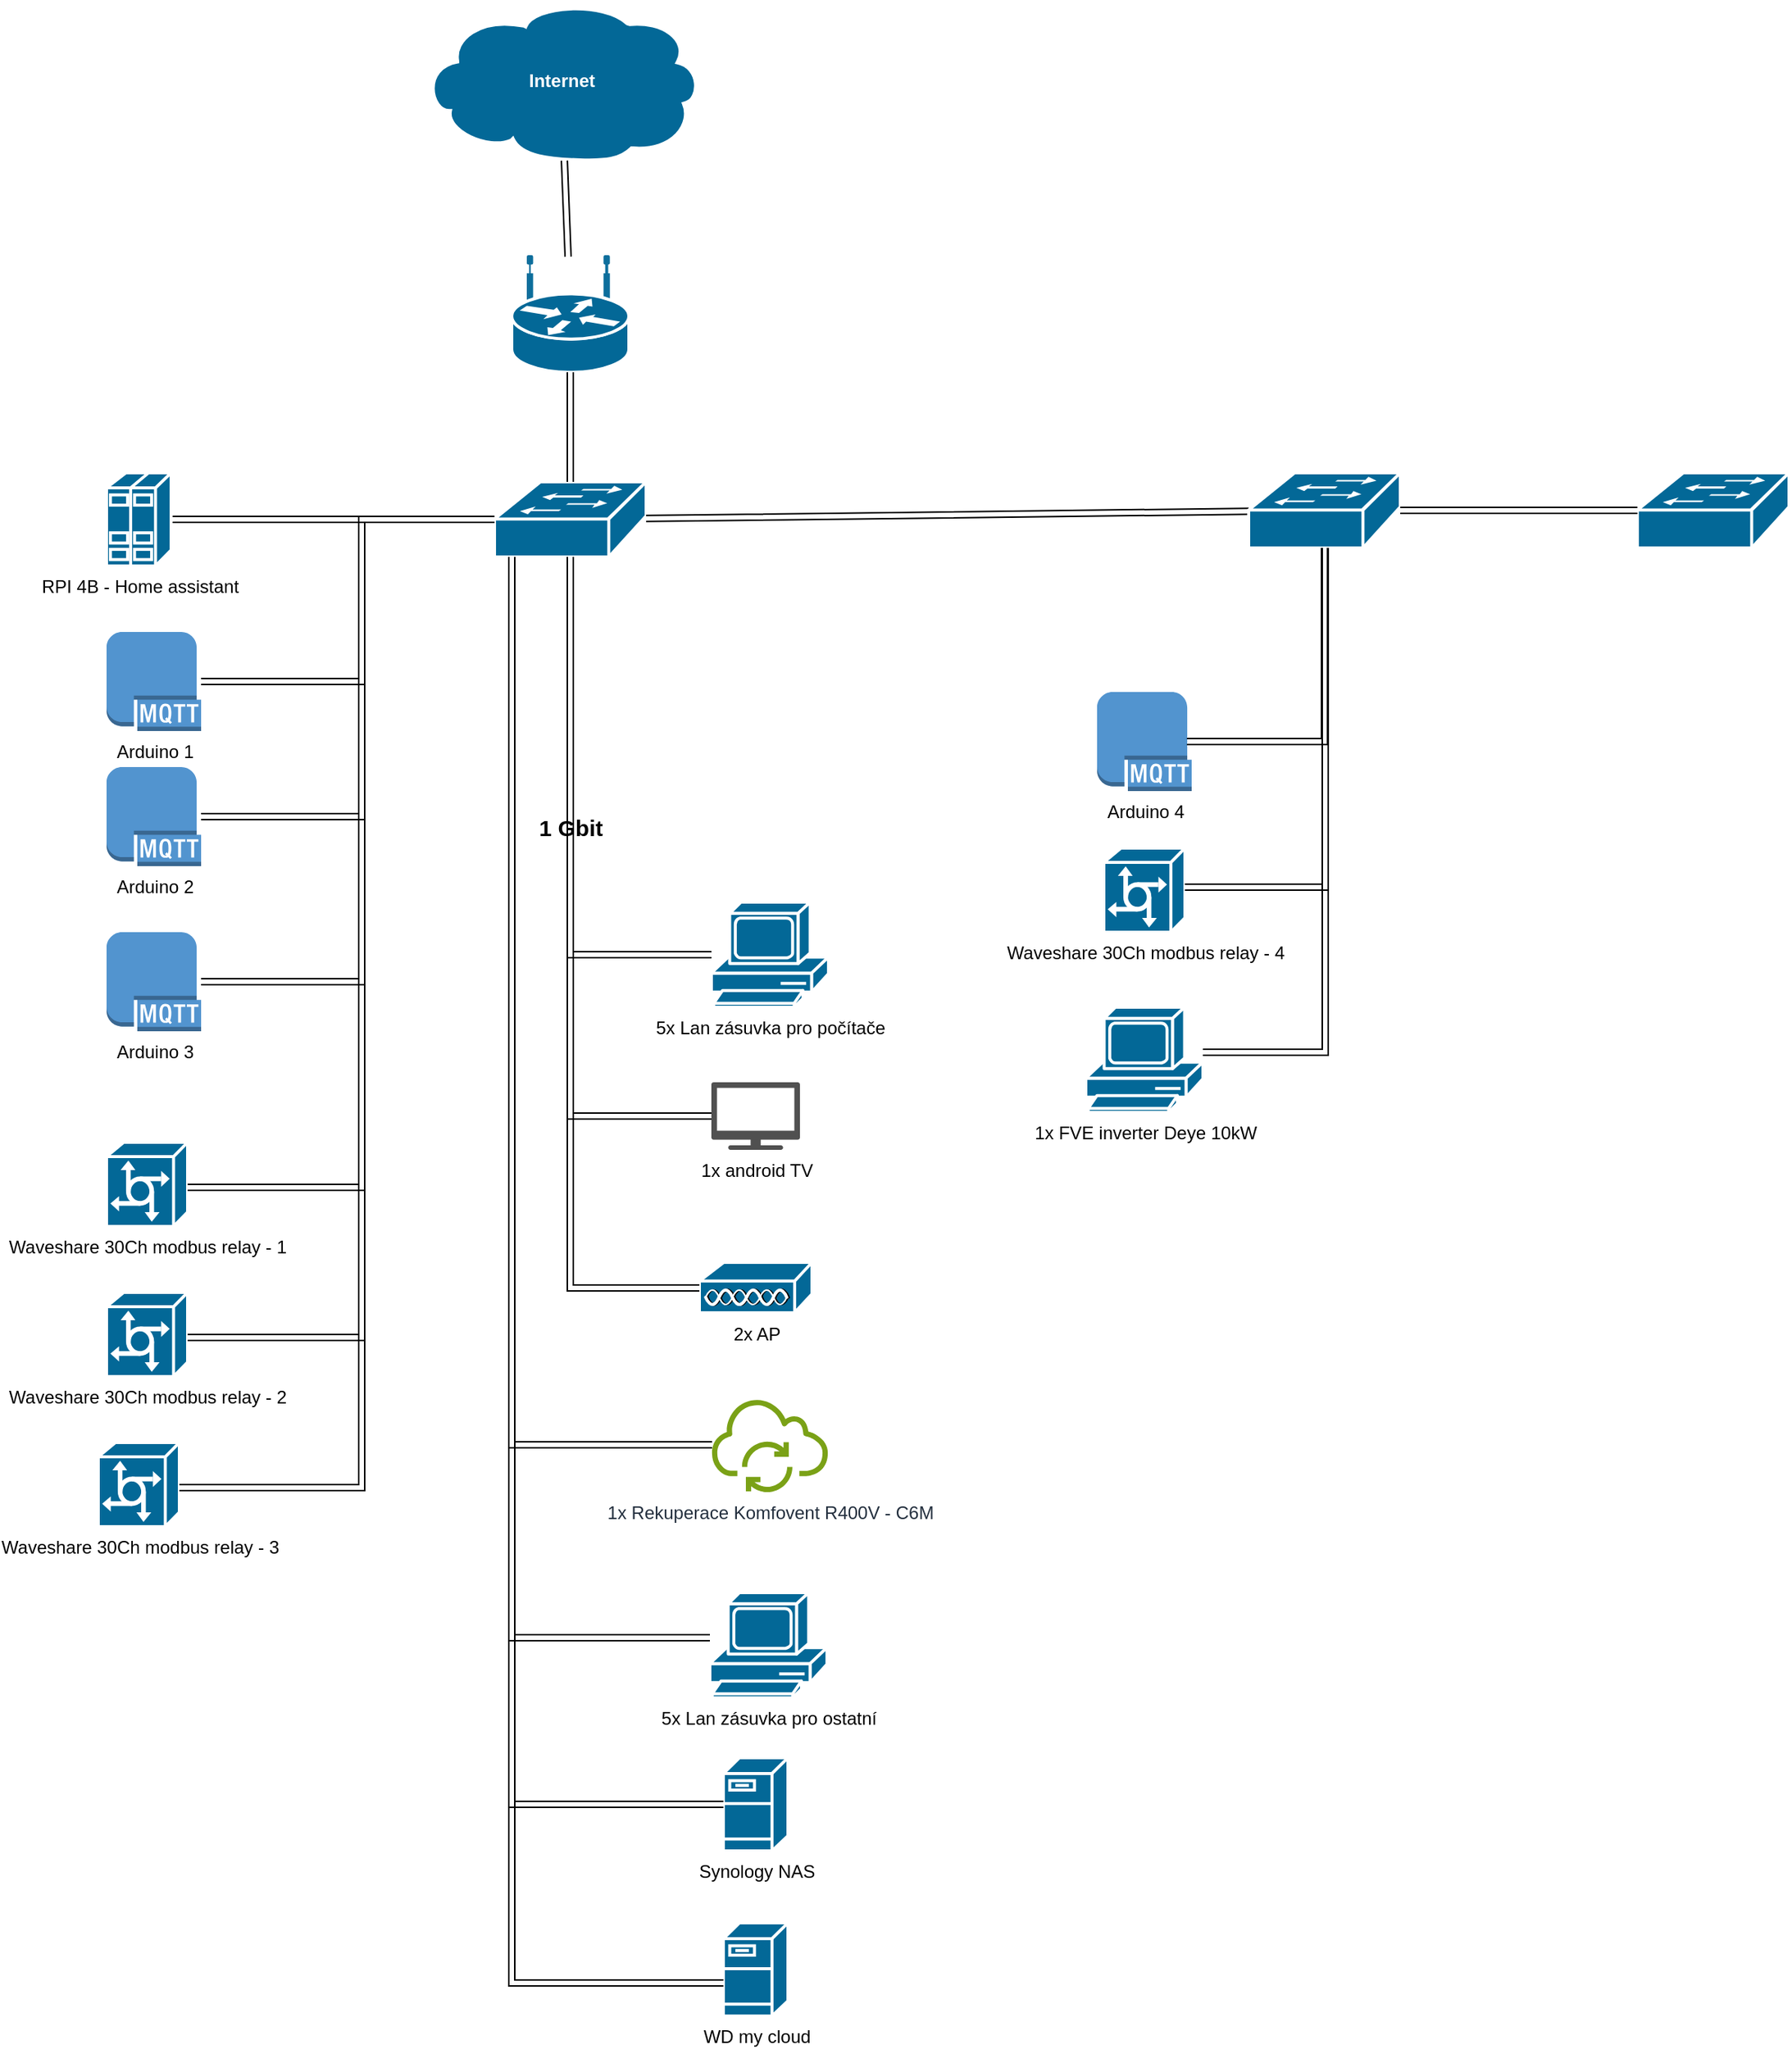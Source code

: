 <mxfile version="26.1.3">
  <diagram id="6a731a19-8d31-9384-78a2-239565b7b9f0" name="Page-1">
    <mxGraphModel dx="1288" dy="718" grid="1" gridSize="10" guides="1" tooltips="1" connect="1" arrows="1" fold="1" page="1" pageScale="1" pageWidth="827" pageHeight="1169" background="none" math="0" shadow="0">
      <root>
        <mxCell id="0" />
        <mxCell id="1" parent="0" />
        <mxCell id="5yECqGZ0epXN8AQ9EOm3-2257" value="Internet" style="shape=mxgraph.cisco.storage.cloud;sketch=0;html=1;pointerEvents=1;dashed=0;fillColor=#036897;strokeColor=#ffffff;strokeWidth=2;verticalLabelPosition=middle;verticalAlign=middle;align=center;outlineConnect=0;labelPosition=center;fontStyle=1;fontColor=#FFFFFF;" vertex="1" parent="1">
          <mxGeometry x="330" y="50" width="186" height="106" as="geometry" />
        </mxCell>
        <mxCell id="5yECqGZ0epXN8AQ9EOm3-2258" value="" style="shape=mxgraph.cisco.routers.wireless_router;html=1;pointerEvents=1;dashed=0;fillColor=#036897;strokeColor=#ffffff;strokeWidth=2;verticalLabelPosition=bottom;verticalAlign=top;align=center;outlineConnect=0;" vertex="1" parent="1">
          <mxGeometry x="390" y="220" width="78" height="77" as="geometry" />
        </mxCell>
        <mxCell id="5yECqGZ0epXN8AQ9EOm3-2259" value="" style="shape=mxgraph.cisco.switches.workgroup_switch;sketch=0;html=1;pointerEvents=1;dashed=0;fillColor=#036897;strokeColor=#ffffff;strokeWidth=2;verticalLabelPosition=bottom;verticalAlign=top;align=center;outlineConnect=0;" vertex="1" parent="1">
          <mxGeometry x="378.5" y="370" width="101" height="50" as="geometry" />
        </mxCell>
        <mxCell id="5yECqGZ0epXN8AQ9EOm3-2262" value="" style="edgeStyle=none;rounded=0;orthogonalLoop=1;jettySize=auto;html=1;shape=link;" edge="1" parent="1" source="5yECqGZ0epXN8AQ9EOm3-2275" target="5yECqGZ0epXN8AQ9EOm3-2259">
          <mxGeometry relative="1" as="geometry">
            <mxPoint x="174" y="397.713" as="sourcePoint" />
            <mxPoint x="254" y="398.0" as="targetPoint" />
          </mxGeometry>
        </mxCell>
        <mxCell id="5yECqGZ0epXN8AQ9EOm3-2263" value="" style="edgeStyle=none;rounded=0;orthogonalLoop=1;jettySize=auto;html=1;shape=link;" edge="1" parent="1" source="5yECqGZ0epXN8AQ9EOm3-2259" target="5yECqGZ0epXN8AQ9EOm3-2258">
          <mxGeometry relative="1" as="geometry">
            <mxPoint x="173.5" y="322" as="sourcePoint" />
            <mxPoint x="378.5" y="320" as="targetPoint" />
          </mxGeometry>
        </mxCell>
        <mxCell id="5yECqGZ0epXN8AQ9EOm3-2264" value="" style="edgeStyle=none;rounded=0;orthogonalLoop=1;jettySize=auto;html=1;shape=link;" edge="1" parent="1" source="5yECqGZ0epXN8AQ9EOm3-2258" target="5yECqGZ0epXN8AQ9EOm3-2257">
          <mxGeometry relative="1" as="geometry">
            <mxPoint x="439" y="380" as="sourcePoint" />
            <mxPoint x="439" y="307" as="targetPoint" />
          </mxGeometry>
        </mxCell>
        <mxCell id="5yECqGZ0epXN8AQ9EOm3-2265" value="Arduino 1" style="outlineConnect=0;dashed=0;verticalLabelPosition=bottom;verticalAlign=top;align=center;html=1;shape=mxgraph.aws3.mqtt_protocol;fillColor=#5294CF;gradientColor=none;" vertex="1" parent="1">
          <mxGeometry x="120" y="470" width="63" height="66" as="geometry" />
        </mxCell>
        <mxCell id="5yECqGZ0epXN8AQ9EOm3-2266" value="Arduino 2" style="outlineConnect=0;dashed=0;verticalLabelPosition=bottom;verticalAlign=top;align=center;html=1;shape=mxgraph.aws3.mqtt_protocol;fillColor=#5294CF;gradientColor=none;" vertex="1" parent="1">
          <mxGeometry x="120" y="560" width="63" height="66" as="geometry" />
        </mxCell>
        <mxCell id="5yECqGZ0epXN8AQ9EOm3-2267" value="Arduino 3" style="outlineConnect=0;dashed=0;verticalLabelPosition=bottom;verticalAlign=top;align=center;html=1;shape=mxgraph.aws3.mqtt_protocol;fillColor=#5294CF;gradientColor=none;" vertex="1" parent="1">
          <mxGeometry x="120" y="670" width="63" height="66" as="geometry" />
        </mxCell>
        <mxCell id="5yECqGZ0epXN8AQ9EOm3-2268" value="Arduino 4" style="outlineConnect=0;dashed=0;verticalLabelPosition=bottom;verticalAlign=top;align=center;html=1;shape=mxgraph.aws3.mqtt_protocol;fillColor=#5294CF;gradientColor=none;" vertex="1" parent="1">
          <mxGeometry x="780" y="510" width="63" height="66" as="geometry" />
        </mxCell>
        <mxCell id="5yECqGZ0epXN8AQ9EOm3-2269" value="" style="edgeStyle=orthogonalEdgeStyle;rounded=0;orthogonalLoop=1;jettySize=auto;html=1;shape=link;" edge="1" parent="1" source="5yECqGZ0epXN8AQ9EOm3-2265" target="5yECqGZ0epXN8AQ9EOm3-2259">
          <mxGeometry relative="1" as="geometry">
            <mxPoint x="184" y="408" as="sourcePoint" />
            <mxPoint x="389" y="406" as="targetPoint" />
            <Array as="points">
              <mxPoint x="290" y="503" />
              <mxPoint x="290" y="395" />
            </Array>
          </mxGeometry>
        </mxCell>
        <mxCell id="5yECqGZ0epXN8AQ9EOm3-2270" value="" style="edgeStyle=orthogonalEdgeStyle;rounded=0;orthogonalLoop=1;jettySize=auto;html=1;shape=link;" edge="1" parent="1" source="5yECqGZ0epXN8AQ9EOm3-2266" target="5yECqGZ0epXN8AQ9EOm3-2259">
          <mxGeometry relative="1" as="geometry">
            <mxPoint x="193" y="501" as="sourcePoint" />
            <mxPoint x="389" y="425" as="targetPoint" />
            <Array as="points">
              <mxPoint x="290" y="593" />
              <mxPoint x="290" y="395" />
            </Array>
          </mxGeometry>
        </mxCell>
        <mxCell id="5yECqGZ0epXN8AQ9EOm3-2271" value="" style="edgeStyle=orthogonalEdgeStyle;rounded=0;orthogonalLoop=1;jettySize=auto;html=1;shape=link;" edge="1" parent="1" source="5yECqGZ0epXN8AQ9EOm3-2267" target="5yECqGZ0epXN8AQ9EOm3-2259">
          <mxGeometry relative="1" as="geometry">
            <mxPoint x="203" y="511" as="sourcePoint" />
            <mxPoint x="399" y="435" as="targetPoint" />
            <Array as="points">
              <mxPoint x="290" y="703" />
              <mxPoint x="290" y="395" />
            </Array>
          </mxGeometry>
        </mxCell>
        <mxCell id="5yECqGZ0epXN8AQ9EOm3-2272" value="" style="edgeStyle=none;rounded=0;orthogonalLoop=1;jettySize=auto;html=1;shape=link;" edge="1" parent="1" source="5yECqGZ0epXN8AQ9EOm3-2273" target="5yECqGZ0epXN8AQ9EOm3-2259">
          <mxGeometry relative="1" as="geometry">
            <mxPoint x="191" y="680" as="sourcePoint" />
            <mxPoint x="416" y="430" as="targetPoint" />
          </mxGeometry>
        </mxCell>
        <mxCell id="5yECqGZ0epXN8AQ9EOm3-2273" value="" style="shape=mxgraph.cisco.switches.workgroup_switch;sketch=0;html=1;pointerEvents=1;dashed=0;fillColor=#036897;strokeColor=#ffffff;strokeWidth=2;verticalLabelPosition=bottom;verticalAlign=top;align=center;outlineConnect=0;" vertex="1" parent="1">
          <mxGeometry x="881" y="364" width="101" height="50" as="geometry" />
        </mxCell>
        <mxCell id="5yECqGZ0epXN8AQ9EOm3-2274" value="" style="edgeStyle=orthogonalEdgeStyle;rounded=0;orthogonalLoop=1;jettySize=auto;html=1;shape=link;entryX=0.95;entryY=0.5;entryDx=0;entryDy=0;entryPerimeter=0;" edge="1" parent="1" source="5yECqGZ0epXN8AQ9EOm3-2273" target="5yECqGZ0epXN8AQ9EOm3-2268">
          <mxGeometry relative="1" as="geometry">
            <mxPoint x="590" y="405" as="sourcePoint" />
            <mxPoint x="490" y="405" as="targetPoint" />
            <Array as="points">
              <mxPoint x="932" y="543" />
              <mxPoint x="854" y="543" />
            </Array>
          </mxGeometry>
        </mxCell>
        <mxCell id="5yECqGZ0epXN8AQ9EOm3-2275" value="RPI 4B - Home assistant" style="shape=mxgraph.cisco.servers.standard_host;sketch=0;html=1;pointerEvents=1;dashed=0;fillColor=#036897;strokeColor=#ffffff;strokeWidth=2;verticalLabelPosition=bottom;verticalAlign=top;align=center;outlineConnect=0;" vertex="1" parent="1">
          <mxGeometry x="120" y="364" width="43" height="62" as="geometry" />
        </mxCell>
        <mxCell id="5yECqGZ0epXN8AQ9EOm3-2276" value="Waveshare 30Ch modbus relay - 1" style="shape=mxgraph.cisco.servers.communications_server;sketch=0;html=1;pointerEvents=1;dashed=0;fillColor=#036897;strokeColor=#ffffff;strokeWidth=2;verticalLabelPosition=bottom;verticalAlign=top;align=center;outlineConnect=0;" vertex="1" parent="1">
          <mxGeometry x="120" y="810" width="54" height="56" as="geometry" />
        </mxCell>
        <mxCell id="5yECqGZ0epXN8AQ9EOm3-2277" value="Waveshare 30Ch modbus relay - 2" style="shape=mxgraph.cisco.servers.communications_server;sketch=0;html=1;pointerEvents=1;dashed=0;fillColor=#036897;strokeColor=#ffffff;strokeWidth=2;verticalLabelPosition=bottom;verticalAlign=top;align=center;outlineConnect=0;" vertex="1" parent="1">
          <mxGeometry x="120" y="910" width="54" height="56" as="geometry" />
        </mxCell>
        <mxCell id="5yECqGZ0epXN8AQ9EOm3-2278" value="Waveshare 30Ch modbus relay - 3" style="shape=mxgraph.cisco.servers.communications_server;sketch=0;html=1;pointerEvents=1;dashed=0;fillColor=#036897;strokeColor=#ffffff;strokeWidth=2;verticalLabelPosition=bottom;verticalAlign=top;align=center;outlineConnect=0;" vertex="1" parent="1">
          <mxGeometry x="114.5" y="1010" width="54" height="56" as="geometry" />
        </mxCell>
        <mxCell id="5yECqGZ0epXN8AQ9EOm3-2279" value="Waveshare 30Ch modbus relay - 4" style="shape=mxgraph.cisco.servers.communications_server;sketch=0;html=1;pointerEvents=1;dashed=0;fillColor=#036897;strokeColor=#ffffff;strokeWidth=2;verticalLabelPosition=bottom;verticalAlign=top;align=center;outlineConnect=0;" vertex="1" parent="1">
          <mxGeometry x="784.5" y="614" width="54" height="56" as="geometry" />
        </mxCell>
        <mxCell id="5yECqGZ0epXN8AQ9EOm3-2280" value="" style="edgeStyle=orthogonalEdgeStyle;rounded=0;orthogonalLoop=1;jettySize=auto;html=1;shape=link;" edge="1" parent="1" source="5yECqGZ0epXN8AQ9EOm3-2279" target="5yECqGZ0epXN8AQ9EOm3-2273">
          <mxGeometry relative="1" as="geometry">
            <mxPoint x="532.5" y="798" as="sourcePoint" />
            <mxPoint x="728.5" y="490" as="targetPoint" />
            <Array as="points">
              <mxPoint x="932" y="640" />
            </Array>
          </mxGeometry>
        </mxCell>
        <mxCell id="5yECqGZ0epXN8AQ9EOm3-2281" value="" style="edgeStyle=orthogonalEdgeStyle;rounded=0;orthogonalLoop=1;jettySize=auto;html=1;shape=link;" edge="1" parent="1" source="5yECqGZ0epXN8AQ9EOm3-2276" target="5yECqGZ0epXN8AQ9EOm3-2259">
          <mxGeometry relative="1" as="geometry">
            <mxPoint x="193" y="713" as="sourcePoint" />
            <mxPoint x="389" y="405" as="targetPoint" />
            <Array as="points">
              <mxPoint x="290" y="840" />
              <mxPoint x="290" y="395" />
            </Array>
          </mxGeometry>
        </mxCell>
        <mxCell id="5yECqGZ0epXN8AQ9EOm3-2283" value="" style="edgeStyle=orthogonalEdgeStyle;rounded=0;orthogonalLoop=1;jettySize=auto;html=1;shape=link;" edge="1" parent="1" source="5yECqGZ0epXN8AQ9EOm3-2277" target="5yECqGZ0epXN8AQ9EOm3-2259">
          <mxGeometry relative="1" as="geometry">
            <mxPoint x="200" y="870" as="sourcePoint" />
            <mxPoint x="389" y="405" as="targetPoint" />
            <Array as="points">
              <mxPoint x="290" y="940" />
              <mxPoint x="290" y="395" />
            </Array>
          </mxGeometry>
        </mxCell>
        <mxCell id="5yECqGZ0epXN8AQ9EOm3-2284" value="" style="edgeStyle=orthogonalEdgeStyle;rounded=0;orthogonalLoop=1;jettySize=auto;html=1;shape=link;" edge="1" parent="1" source="5yECqGZ0epXN8AQ9EOm3-2278" target="5yECqGZ0epXN8AQ9EOm3-2259">
          <mxGeometry relative="1" as="geometry">
            <mxPoint x="184" y="950" as="sourcePoint" />
            <mxPoint x="389" y="415" as="targetPoint" />
            <Array as="points">
              <mxPoint x="290" y="1040" />
              <mxPoint x="290" y="395" />
            </Array>
          </mxGeometry>
        </mxCell>
        <mxCell id="5yECqGZ0epXN8AQ9EOm3-2285" value="5x Lan zásuvka pro počítače" style="shape=mxgraph.cisco.computers_and_peripherals.pc;sketch=0;html=1;pointerEvents=1;dashed=0;fillColor=#036897;strokeColor=#ffffff;strokeWidth=2;verticalLabelPosition=bottom;verticalAlign=top;align=center;outlineConnect=0;" vertex="1" parent="1">
          <mxGeometry x="523" y="650" width="78" height="70" as="geometry" />
        </mxCell>
        <mxCell id="5yECqGZ0epXN8AQ9EOm3-2286" value="&lt;b&gt;&lt;font style=&quot;font-size: 15px;&quot;&gt;1 Gbit&lt;/font&gt;&lt;/b&gt;" style="edgeStyle=orthogonalEdgeStyle;rounded=0;orthogonalLoop=1;jettySize=auto;html=1;shape=link;" edge="1" parent="1" source="5yECqGZ0epXN8AQ9EOm3-2285" target="5yECqGZ0epXN8AQ9EOm3-2259">
          <mxGeometry relative="1" as="geometry">
            <mxPoint x="590" y="405" as="sourcePoint" />
            <mxPoint x="490" y="405" as="targetPoint" />
          </mxGeometry>
        </mxCell>
        <mxCell id="5yECqGZ0epXN8AQ9EOm3-2287" value="5x Lan zásuvka pro ostatní" style="shape=mxgraph.cisco.computers_and_peripherals.pc;sketch=0;html=1;pointerEvents=1;dashed=0;fillColor=#036897;strokeColor=#ffffff;strokeWidth=2;verticalLabelPosition=bottom;verticalAlign=top;align=center;outlineConnect=0;" vertex="1" parent="1">
          <mxGeometry x="522" y="1110" width="78" height="70" as="geometry" />
        </mxCell>
        <mxCell id="5yECqGZ0epXN8AQ9EOm3-2288" value="" style="edgeStyle=orthogonalEdgeStyle;rounded=0;orthogonalLoop=1;jettySize=auto;html=1;shape=link;" edge="1" parent="1" source="5yECqGZ0epXN8AQ9EOm3-2287" target="5yECqGZ0epXN8AQ9EOm3-2259">
          <mxGeometry relative="1" as="geometry">
            <mxPoint x="620" y="695" as="sourcePoint" />
            <mxPoint x="439" y="430" as="targetPoint" />
            <Array as="points">
              <mxPoint x="390" y="1140" />
            </Array>
          </mxGeometry>
        </mxCell>
        <mxCell id="5yECqGZ0epXN8AQ9EOm3-2289" value="1x android TV" style="sketch=0;pointerEvents=1;shadow=0;dashed=0;html=1;strokeColor=none;fillColor=#505050;labelPosition=center;verticalLabelPosition=bottom;verticalAlign=top;outlineConnect=0;align=center;shape=mxgraph.office.devices.tv;" vertex="1" parent="1">
          <mxGeometry x="523" y="770" width="59" height="45" as="geometry" />
        </mxCell>
        <mxCell id="5yECqGZ0epXN8AQ9EOm3-2290" value="" style="edgeStyle=orthogonalEdgeStyle;rounded=0;orthogonalLoop=1;jettySize=auto;html=1;shape=link;" edge="1" parent="1" source="5yECqGZ0epXN8AQ9EOm3-2289" target="5yECqGZ0epXN8AQ9EOm3-2259">
          <mxGeometry relative="1" as="geometry">
            <mxPoint x="580" y="875" as="sourcePoint" />
            <mxPoint x="399" y="480" as="targetPoint" />
          </mxGeometry>
        </mxCell>
        <mxCell id="5yECqGZ0epXN8AQ9EOm3-2291" value="" style="shape=mxgraph.cisco.switches.workgroup_switch;sketch=0;html=1;pointerEvents=1;dashed=0;fillColor=#036897;strokeColor=#ffffff;strokeWidth=2;verticalLabelPosition=bottom;verticalAlign=top;align=center;outlineConnect=0;" vertex="1" parent="1">
          <mxGeometry x="1140" y="364" width="101" height="50" as="geometry" />
        </mxCell>
        <mxCell id="5yECqGZ0epXN8AQ9EOm3-2292" value="1x FVE inverter Deye 10kW&lt;div&gt;&lt;br&gt;&lt;/div&gt;" style="shape=mxgraph.cisco.computers_and_peripherals.pc;sketch=0;html=1;pointerEvents=1;dashed=0;fillColor=#036897;strokeColor=#ffffff;strokeWidth=2;verticalLabelPosition=bottom;verticalAlign=top;align=center;outlineConnect=0;" vertex="1" parent="1">
          <mxGeometry x="772.5" y="720" width="78" height="70" as="geometry" />
        </mxCell>
        <mxCell id="5yECqGZ0epXN8AQ9EOm3-2295" value="" style="edgeStyle=orthogonalEdgeStyle;rounded=0;orthogonalLoop=1;jettySize=auto;html=1;shape=link;" edge="1" parent="1" source="5yECqGZ0epXN8AQ9EOm3-2292" target="5yECqGZ0epXN8AQ9EOm3-2273">
          <mxGeometry relative="1" as="geometry">
            <mxPoint x="848" y="650" as="sourcePoint" />
            <mxPoint x="942" y="424" as="targetPoint" />
            <Array as="points">
              <mxPoint x="932" y="750" />
            </Array>
          </mxGeometry>
        </mxCell>
        <mxCell id="5yECqGZ0epXN8AQ9EOm3-2296" value="1x Rekuperace Komfovent R400V - C6M" style="sketch=0;outlineConnect=0;fontColor=#232F3E;gradientColor=none;fillColor=#7AA116;strokeColor=none;dashed=0;verticalLabelPosition=bottom;verticalAlign=top;align=center;html=1;fontSize=12;fontStyle=0;aspect=fixed;pointerEvents=1;shape=mxgraph.aws4.iot_over_the_air_update;" vertex="1" parent="1">
          <mxGeometry x="523" y="980" width="78" height="63" as="geometry" />
        </mxCell>
        <mxCell id="5yECqGZ0epXN8AQ9EOm3-2300" value="" style="edgeStyle=orthogonalEdgeStyle;rounded=0;orthogonalLoop=1;jettySize=auto;html=1;shape=link;" edge="1" parent="1" source="5yECqGZ0epXN8AQ9EOm3-2296" target="5yECqGZ0epXN8AQ9EOm3-2259">
          <mxGeometry relative="1" as="geometry">
            <mxPoint x="533" y="802" as="sourcePoint" />
            <mxPoint x="439" y="430" as="targetPoint" />
            <Array as="points">
              <mxPoint x="390" y="1012" />
            </Array>
          </mxGeometry>
        </mxCell>
        <mxCell id="5yECqGZ0epXN8AQ9EOm3-2302" value="2x AP" style="shape=mxgraph.cisco.misc.access_point;sketch=0;html=1;pointerEvents=1;dashed=0;fillColor=#036897;strokeColor=#ffffff;strokeWidth=2;verticalLabelPosition=bottom;verticalAlign=top;align=center;outlineConnect=0;" vertex="1" parent="1">
          <mxGeometry x="515" y="890" width="75" height="34" as="geometry" />
        </mxCell>
        <mxCell id="5yECqGZ0epXN8AQ9EOm3-2303" value="" style="edgeStyle=orthogonalEdgeStyle;rounded=0;orthogonalLoop=1;jettySize=auto;html=1;shape=link;" edge="1" parent="1" source="5yECqGZ0epXN8AQ9EOm3-2302" target="5yECqGZ0epXN8AQ9EOm3-2259">
          <mxGeometry relative="1" as="geometry">
            <mxPoint x="533" y="802" as="sourcePoint" />
            <mxPoint x="439" y="430" as="targetPoint" />
          </mxGeometry>
        </mxCell>
        <mxCell id="5yECqGZ0epXN8AQ9EOm3-2304" value="" style="edgeStyle=none;rounded=0;orthogonalLoop=1;jettySize=auto;html=1;shape=link;" edge="1" parent="1" source="5yECqGZ0epXN8AQ9EOm3-2291" target="5yECqGZ0epXN8AQ9EOm3-2273">
          <mxGeometry relative="1" as="geometry">
            <mxPoint x="1271" y="310" as="sourcePoint" />
            <mxPoint x="870" y="314" as="targetPoint" />
          </mxGeometry>
        </mxCell>
        <mxCell id="5yECqGZ0epXN8AQ9EOm3-2305" value="Synology NAS" style="shape=mxgraph.cisco.servers.fileserver;sketch=0;html=1;pointerEvents=1;dashed=0;fillColor=#036897;strokeColor=#ffffff;strokeWidth=2;verticalLabelPosition=bottom;verticalAlign=top;align=center;outlineConnect=0;" vertex="1" parent="1">
          <mxGeometry x="531" y="1220" width="43" height="62" as="geometry" />
        </mxCell>
        <mxCell id="5yECqGZ0epXN8AQ9EOm3-2306" value="" style="edgeStyle=orthogonalEdgeStyle;rounded=0;orthogonalLoop=1;jettySize=auto;html=1;shape=link;" edge="1" parent="1" source="5yECqGZ0epXN8AQ9EOm3-2305" target="5yECqGZ0epXN8AQ9EOm3-2259">
          <mxGeometry relative="1" as="geometry">
            <mxPoint x="532" y="1150" as="sourcePoint" />
            <mxPoint x="400" y="430" as="targetPoint" />
            <Array as="points">
              <mxPoint x="390" y="1251" />
            </Array>
          </mxGeometry>
        </mxCell>
        <mxCell id="5yECqGZ0epXN8AQ9EOm3-2307" value="WD my cloud" style="shape=mxgraph.cisco.servers.fileserver;sketch=0;html=1;pointerEvents=1;dashed=0;fillColor=#036897;strokeColor=#ffffff;strokeWidth=2;verticalLabelPosition=bottom;verticalAlign=top;align=center;outlineConnect=0;" vertex="1" parent="1">
          <mxGeometry x="531" y="1330" width="43" height="62" as="geometry" />
        </mxCell>
        <mxCell id="5yECqGZ0epXN8AQ9EOm3-2308" value="" style="edgeStyle=orthogonalEdgeStyle;rounded=0;orthogonalLoop=1;jettySize=auto;html=1;shape=link;" edge="1" parent="1" source="5yECqGZ0epXN8AQ9EOm3-2307" target="5yECqGZ0epXN8AQ9EOm3-2259">
          <mxGeometry relative="1" as="geometry">
            <mxPoint x="541" y="1261" as="sourcePoint" />
            <mxPoint x="400" y="430" as="targetPoint" />
            <Array as="points">
              <mxPoint x="390" y="1370" />
            </Array>
          </mxGeometry>
        </mxCell>
      </root>
    </mxGraphModel>
  </diagram>
</mxfile>
